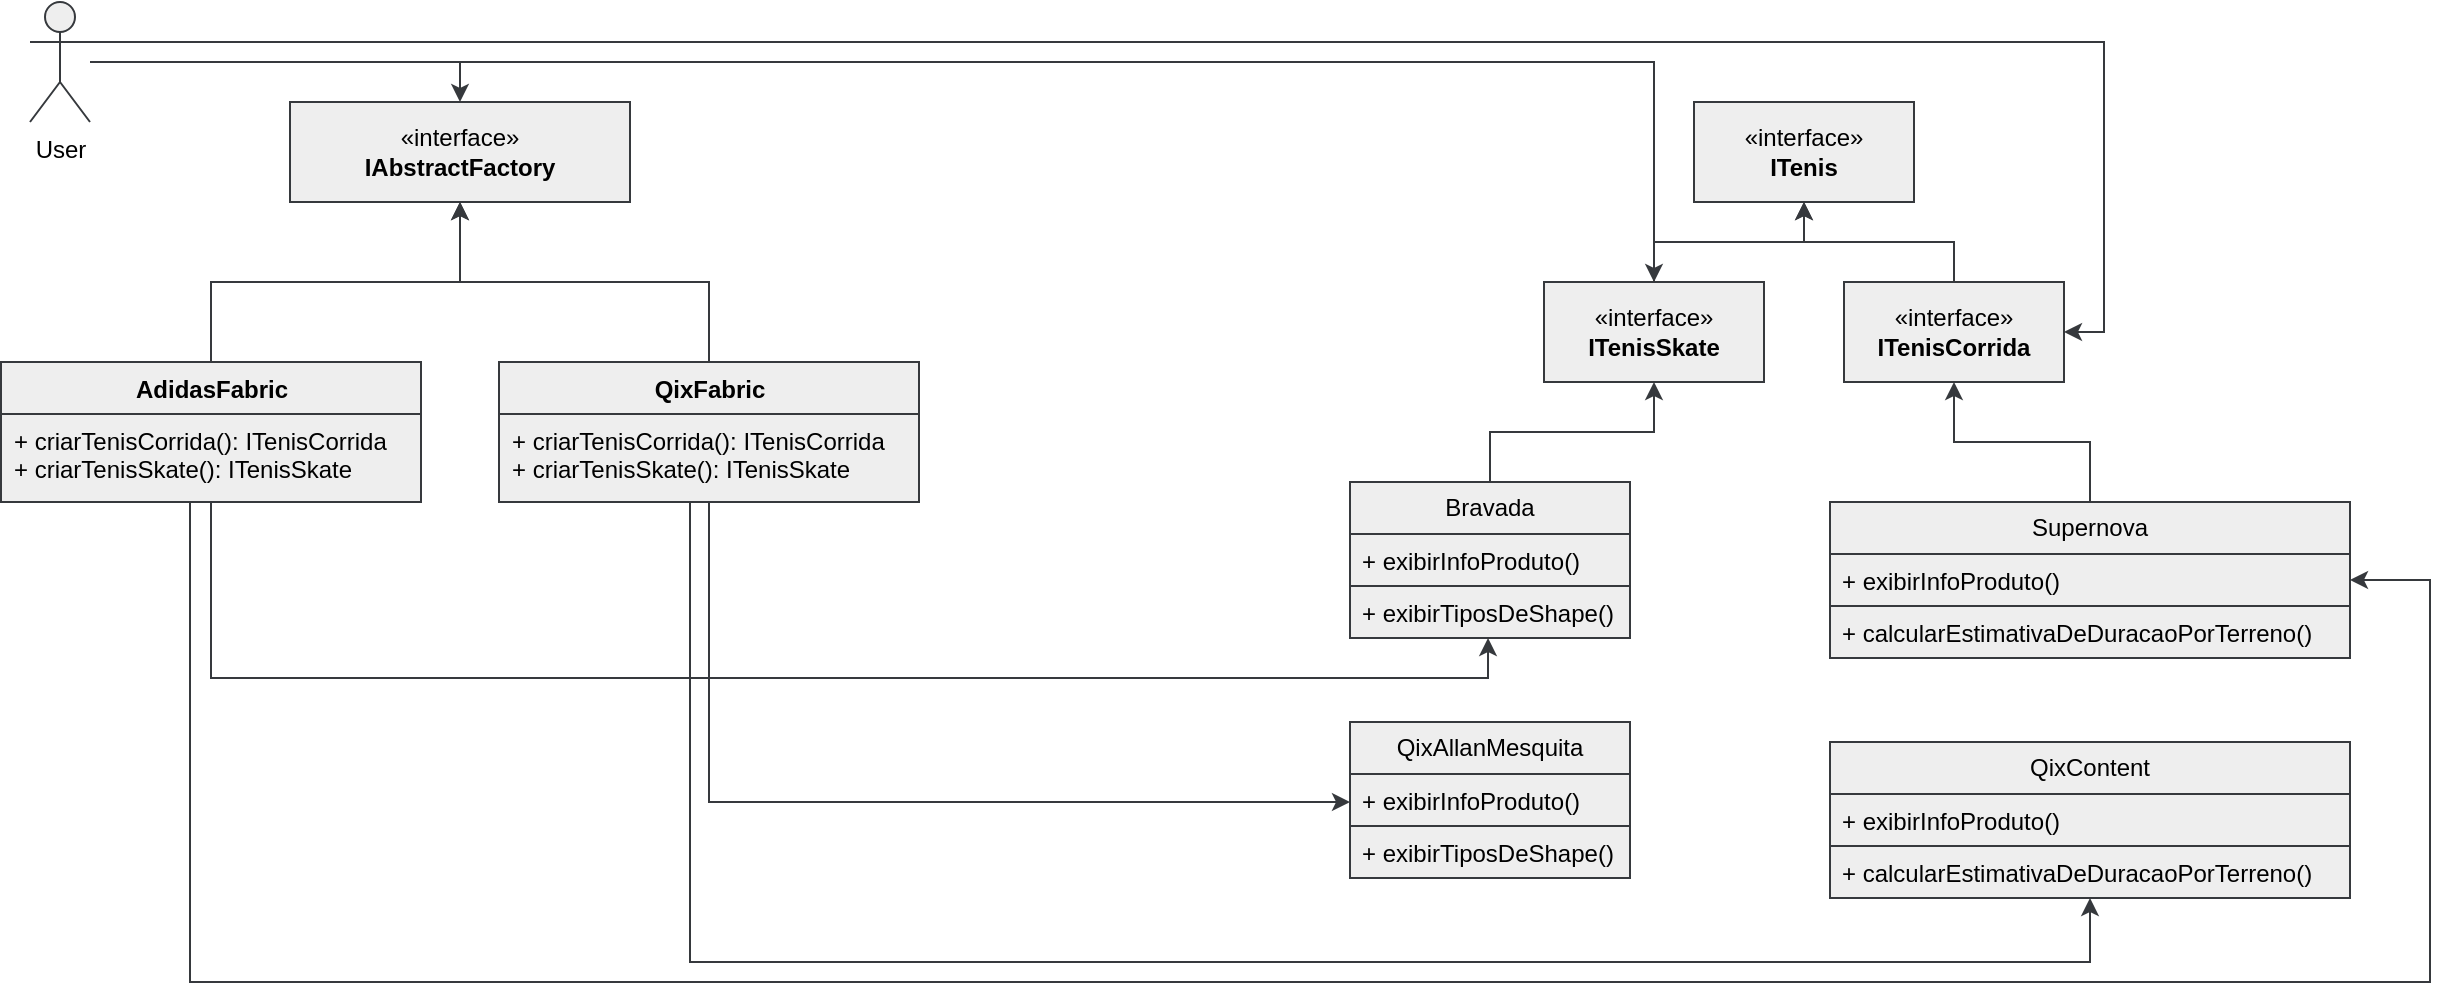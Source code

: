 <mxfile version="24.0.2" type="device">
  <diagram id="C5RBs43oDa-KdzZeNtuy" name="Page-1">
    <mxGraphModel dx="1100" dy="543" grid="1" gridSize="10" guides="1" tooltips="1" connect="1" arrows="1" fold="1" page="1" pageScale="1" pageWidth="827" pageHeight="1169" math="0" shadow="0">
      <root>
        <mxCell id="WIyWlLk6GJQsqaUBKTNV-0" />
        <mxCell id="WIyWlLk6GJQsqaUBKTNV-1" parent="WIyWlLk6GJQsqaUBKTNV-0" />
        <mxCell id="bklwgOd4aa9scbPEdoBd-22" style="edgeStyle=orthogonalEdgeStyle;rounded=0;orthogonalLoop=1;jettySize=auto;html=1;entryX=0.5;entryY=1;entryDx=0;entryDy=0;labelBackgroundColor=none;labelBorderColor=none;fillColor=#eeeeee;strokeColor=#36393d;" edge="1" parent="WIyWlLk6GJQsqaUBKTNV-1" source="bklwgOd4aa9scbPEdoBd-5" target="bklwgOd4aa9scbPEdoBd-14">
          <mxGeometry relative="1" as="geometry" />
        </mxCell>
        <mxCell id="bklwgOd4aa9scbPEdoBd-45" style="edgeStyle=orthogonalEdgeStyle;rounded=0;orthogonalLoop=1;jettySize=auto;html=1;labelBackgroundColor=none;labelBorderColor=none;fillColor=#eeeeee;strokeColor=#36393d;" edge="1" parent="WIyWlLk6GJQsqaUBKTNV-1" source="bklwgOd4aa9scbPEdoBd-5" target="bklwgOd4aa9scbPEdoBd-38">
          <mxGeometry relative="1" as="geometry">
            <Array as="points">
              <mxPoint x="120" y="530" />
              <mxPoint x="1240" y="530" />
              <mxPoint x="1240" y="329" />
            </Array>
          </mxGeometry>
        </mxCell>
        <mxCell id="bklwgOd4aa9scbPEdoBd-5" value="AdidasFabric" style="swimlane;fontStyle=1;align=center;verticalAlign=top;childLayout=stackLayout;horizontal=1;startSize=26;horizontalStack=0;resizeParent=1;resizeParentMax=0;resizeLast=0;collapsible=1;marginBottom=0;whiteSpace=wrap;html=1;labelBackgroundColor=none;labelBorderColor=none;fillColor=#eeeeee;strokeColor=#36393d;" vertex="1" parent="WIyWlLk6GJQsqaUBKTNV-1">
          <mxGeometry x="25.5" y="220" width="210" height="70" as="geometry" />
        </mxCell>
        <mxCell id="bklwgOd4aa9scbPEdoBd-8" value="+&amp;nbsp;criarTenisCorrida(): ITenisCorrida&amp;nbsp;&lt;div&gt;+ criarTenisSkate(): ITenisSkate&lt;/div&gt;" style="text;align=left;verticalAlign=top;spacingLeft=4;spacingRight=4;overflow=hidden;rotatable=0;points=[[0,0.5],[1,0.5]];portConstraint=eastwest;whiteSpace=wrap;html=1;labelBackgroundColor=none;labelBorderColor=none;fillColor=#eeeeee;strokeColor=#36393d;" vertex="1" parent="bklwgOd4aa9scbPEdoBd-5">
          <mxGeometry y="26" width="210" height="44" as="geometry" />
        </mxCell>
        <mxCell id="bklwgOd4aa9scbPEdoBd-14" value="«interface»&lt;br&gt;&lt;span style=&quot;font-weight: 700;&quot;&gt;IAbstractFactory&lt;/span&gt;" style="html=1;whiteSpace=wrap;labelBackgroundColor=none;labelBorderColor=none;fillColor=#eeeeee;strokeColor=#36393d;" vertex="1" parent="WIyWlLk6GJQsqaUBKTNV-1">
          <mxGeometry x="170" y="90" width="170" height="50" as="geometry" />
        </mxCell>
        <mxCell id="bklwgOd4aa9scbPEdoBd-23" style="edgeStyle=orthogonalEdgeStyle;rounded=0;orthogonalLoop=1;jettySize=auto;html=1;entryX=0.5;entryY=1;entryDx=0;entryDy=0;labelBackgroundColor=none;labelBorderColor=none;fillColor=#eeeeee;strokeColor=#36393d;" edge="1" parent="WIyWlLk6GJQsqaUBKTNV-1" source="bklwgOd4aa9scbPEdoBd-20" target="bklwgOd4aa9scbPEdoBd-14">
          <mxGeometry relative="1" as="geometry" />
        </mxCell>
        <mxCell id="bklwgOd4aa9scbPEdoBd-53" style="edgeStyle=orthogonalEdgeStyle;rounded=0;orthogonalLoop=1;jettySize=auto;html=1;labelBackgroundColor=none;labelBorderColor=none;fillColor=#eeeeee;strokeColor=#36393d;" edge="1" parent="WIyWlLk6GJQsqaUBKTNV-1" source="bklwgOd4aa9scbPEdoBd-20" target="bklwgOd4aa9scbPEdoBd-47">
          <mxGeometry relative="1" as="geometry">
            <Array as="points">
              <mxPoint x="380" y="440" />
            </Array>
          </mxGeometry>
        </mxCell>
        <mxCell id="bklwgOd4aa9scbPEdoBd-20" value="QixFabric" style="swimlane;fontStyle=1;align=center;verticalAlign=top;childLayout=stackLayout;horizontal=1;startSize=26;horizontalStack=0;resizeParent=1;resizeParentMax=0;resizeLast=0;collapsible=1;marginBottom=0;whiteSpace=wrap;html=1;labelBackgroundColor=none;labelBorderColor=none;fillColor=#eeeeee;strokeColor=#36393d;" vertex="1" parent="WIyWlLk6GJQsqaUBKTNV-1">
          <mxGeometry x="274.5" y="220" width="210" height="70" as="geometry" />
        </mxCell>
        <mxCell id="bklwgOd4aa9scbPEdoBd-21" value="+&amp;nbsp;criarTenisCorrida(): ITenisCorrida&amp;nbsp;&lt;div&gt;+ criarTenisSkate(): ITenisSkate&lt;/div&gt;" style="text;align=left;verticalAlign=top;spacingLeft=4;spacingRight=4;overflow=hidden;rotatable=0;points=[[0,0.5],[1,0.5]];portConstraint=eastwest;whiteSpace=wrap;html=1;labelBackgroundColor=none;labelBorderColor=none;fillColor=#eeeeee;strokeColor=#36393d;" vertex="1" parent="bklwgOd4aa9scbPEdoBd-20">
          <mxGeometry y="26" width="210" height="44" as="geometry" />
        </mxCell>
        <mxCell id="bklwgOd4aa9scbPEdoBd-24" value="«interface»&lt;br&gt;&lt;b&gt;ITenis&lt;/b&gt;" style="html=1;whiteSpace=wrap;labelBackgroundColor=none;labelBorderColor=none;fillColor=#eeeeee;strokeColor=#36393d;" vertex="1" parent="WIyWlLk6GJQsqaUBKTNV-1">
          <mxGeometry x="872" y="90" width="110" height="50" as="geometry" />
        </mxCell>
        <mxCell id="bklwgOd4aa9scbPEdoBd-31" style="edgeStyle=orthogonalEdgeStyle;rounded=0;orthogonalLoop=1;jettySize=auto;html=1;entryX=0.5;entryY=1;entryDx=0;entryDy=0;labelBackgroundColor=none;labelBorderColor=none;fillColor=#eeeeee;strokeColor=#36393d;" edge="1" parent="WIyWlLk6GJQsqaUBKTNV-1" source="bklwgOd4aa9scbPEdoBd-29" target="bklwgOd4aa9scbPEdoBd-24">
          <mxGeometry relative="1" as="geometry" />
        </mxCell>
        <mxCell id="bklwgOd4aa9scbPEdoBd-29" value="«interface»&lt;br&gt;&lt;b&gt;ITenisSkate&lt;/b&gt;" style="html=1;whiteSpace=wrap;labelBackgroundColor=none;labelBorderColor=none;fillColor=#eeeeee;strokeColor=#36393d;" vertex="1" parent="WIyWlLk6GJQsqaUBKTNV-1">
          <mxGeometry x="797" y="180" width="110" height="50" as="geometry" />
        </mxCell>
        <mxCell id="bklwgOd4aa9scbPEdoBd-32" style="edgeStyle=orthogonalEdgeStyle;rounded=0;orthogonalLoop=1;jettySize=auto;html=1;entryX=0.5;entryY=1;entryDx=0;entryDy=0;labelBackgroundColor=none;labelBorderColor=none;fillColor=#eeeeee;strokeColor=#36393d;" edge="1" parent="WIyWlLk6GJQsqaUBKTNV-1" source="bklwgOd4aa9scbPEdoBd-30" target="bklwgOd4aa9scbPEdoBd-24">
          <mxGeometry relative="1" as="geometry" />
        </mxCell>
        <mxCell id="bklwgOd4aa9scbPEdoBd-30" value="«interface»&lt;br&gt;&lt;b&gt;ITenisCorrida&lt;/b&gt;" style="html=1;whiteSpace=wrap;labelBackgroundColor=none;labelBorderColor=none;fillColor=#eeeeee;strokeColor=#36393d;" vertex="1" parent="WIyWlLk6GJQsqaUBKTNV-1">
          <mxGeometry x="947" y="180" width="110" height="50" as="geometry" />
        </mxCell>
        <mxCell id="bklwgOd4aa9scbPEdoBd-46" style="edgeStyle=orthogonalEdgeStyle;rounded=0;orthogonalLoop=1;jettySize=auto;html=1;labelBackgroundColor=none;labelBorderColor=none;fillColor=#eeeeee;strokeColor=#36393d;" edge="1" parent="WIyWlLk6GJQsqaUBKTNV-1" source="bklwgOd4aa9scbPEdoBd-33" target="bklwgOd4aa9scbPEdoBd-14">
          <mxGeometry relative="1" as="geometry">
            <Array as="points">
              <mxPoint x="255" y="70" />
            </Array>
          </mxGeometry>
        </mxCell>
        <mxCell id="bklwgOd4aa9scbPEdoBd-55" style="edgeStyle=orthogonalEdgeStyle;rounded=0;orthogonalLoop=1;jettySize=auto;html=1;labelBackgroundColor=none;labelBorderColor=none;fillColor=#eeeeee;strokeColor=#36393d;" edge="1" parent="WIyWlLk6GJQsqaUBKTNV-1" source="bklwgOd4aa9scbPEdoBd-33" target="bklwgOd4aa9scbPEdoBd-29">
          <mxGeometry relative="1" as="geometry" />
        </mxCell>
        <mxCell id="bklwgOd4aa9scbPEdoBd-56" style="edgeStyle=orthogonalEdgeStyle;rounded=0;orthogonalLoop=1;jettySize=auto;html=1;entryX=1;entryY=0.5;entryDx=0;entryDy=0;labelBackgroundColor=none;labelBorderColor=none;fillColor=#eeeeee;strokeColor=#36393d;" edge="1" parent="WIyWlLk6GJQsqaUBKTNV-1" source="bklwgOd4aa9scbPEdoBd-33" target="bklwgOd4aa9scbPEdoBd-30">
          <mxGeometry relative="1" as="geometry">
            <Array as="points">
              <mxPoint x="1077" y="60" />
              <mxPoint x="1077" y="205" />
            </Array>
          </mxGeometry>
        </mxCell>
        <mxCell id="bklwgOd4aa9scbPEdoBd-33" value="User&lt;div&gt;&lt;br&gt;&lt;/div&gt;" style="shape=umlActor;verticalLabelPosition=bottom;verticalAlign=top;html=1;labelBackgroundColor=none;labelBorderColor=none;fillColor=#eeeeee;strokeColor=#36393d;" vertex="1" parent="WIyWlLk6GJQsqaUBKTNV-1">
          <mxGeometry x="40" y="40" width="30" height="60" as="geometry" />
        </mxCell>
        <mxCell id="bklwgOd4aa9scbPEdoBd-41" style="edgeStyle=orthogonalEdgeStyle;rounded=0;orthogonalLoop=1;jettySize=auto;html=1;labelBackgroundColor=none;labelBorderColor=none;fillColor=#eeeeee;strokeColor=#36393d;" edge="1" parent="WIyWlLk6GJQsqaUBKTNV-1" source="bklwgOd4aa9scbPEdoBd-34" target="bklwgOd4aa9scbPEdoBd-29">
          <mxGeometry relative="1" as="geometry" />
        </mxCell>
        <mxCell id="bklwgOd4aa9scbPEdoBd-34" value="Bravada" style="swimlane;fontStyle=0;childLayout=stackLayout;horizontal=1;startSize=26;horizontalStack=0;resizeParent=1;resizeParentMax=0;resizeLast=0;collapsible=1;marginBottom=0;whiteSpace=wrap;html=1;labelBackgroundColor=none;labelBorderColor=none;fillColor=#eeeeee;strokeColor=#36393d;" vertex="1" parent="WIyWlLk6GJQsqaUBKTNV-1">
          <mxGeometry x="700" y="280" width="140" height="78" as="geometry" />
        </mxCell>
        <mxCell id="bklwgOd4aa9scbPEdoBd-35" value="+&amp;nbsp;exibirInfoProduto()" style="text;align=left;verticalAlign=top;spacingLeft=4;spacingRight=4;overflow=hidden;rotatable=0;points=[[0,0.5],[1,0.5]];portConstraint=eastwest;whiteSpace=wrap;html=1;labelBackgroundColor=none;labelBorderColor=none;fillColor=#eeeeee;strokeColor=#36393d;" vertex="1" parent="bklwgOd4aa9scbPEdoBd-34">
          <mxGeometry y="26" width="140" height="26" as="geometry" />
        </mxCell>
        <mxCell id="bklwgOd4aa9scbPEdoBd-36" value="+&amp;nbsp;exibirTiposDeShape()" style="text;align=left;verticalAlign=top;spacingLeft=4;spacingRight=4;overflow=hidden;rotatable=0;points=[[0,0.5],[1,0.5]];portConstraint=eastwest;whiteSpace=wrap;html=1;labelBackgroundColor=none;labelBorderColor=none;fillColor=#eeeeee;strokeColor=#36393d;" vertex="1" parent="bklwgOd4aa9scbPEdoBd-34">
          <mxGeometry y="52" width="140" height="26" as="geometry" />
        </mxCell>
        <mxCell id="bklwgOd4aa9scbPEdoBd-42" style="edgeStyle=orthogonalEdgeStyle;rounded=0;orthogonalLoop=1;jettySize=auto;html=1;labelBackgroundColor=none;labelBorderColor=none;fillColor=#eeeeee;strokeColor=#36393d;" edge="1" parent="WIyWlLk6GJQsqaUBKTNV-1" source="bklwgOd4aa9scbPEdoBd-38" target="bklwgOd4aa9scbPEdoBd-30">
          <mxGeometry relative="1" as="geometry" />
        </mxCell>
        <mxCell id="bklwgOd4aa9scbPEdoBd-38" value="Supernova" style="swimlane;fontStyle=0;childLayout=stackLayout;horizontal=1;startSize=26;horizontalStack=0;resizeParent=1;resizeParentMax=0;resizeLast=0;collapsible=1;marginBottom=0;whiteSpace=wrap;html=1;labelBackgroundColor=none;rounded=0;labelBorderColor=none;fillColor=#eeeeee;strokeColor=#36393d;" vertex="1" parent="WIyWlLk6GJQsqaUBKTNV-1">
          <mxGeometry x="940" y="290" width="260" height="78" as="geometry" />
        </mxCell>
        <mxCell id="bklwgOd4aa9scbPEdoBd-39" value="+&amp;nbsp;exibirInfoProduto()" style="text;align=left;verticalAlign=top;spacingLeft=4;spacingRight=4;overflow=hidden;rotatable=0;points=[[0,0.5],[1,0.5]];portConstraint=eastwest;whiteSpace=wrap;html=1;labelBackgroundColor=none;labelBorderColor=none;fillColor=#eeeeee;strokeColor=#36393d;" vertex="1" parent="bklwgOd4aa9scbPEdoBd-38">
          <mxGeometry y="26" width="260" height="26" as="geometry" />
        </mxCell>
        <mxCell id="bklwgOd4aa9scbPEdoBd-40" value="+ calcularEstimativaDeDuracaoPorTerreno()" style="text;align=left;verticalAlign=top;spacingLeft=4;spacingRight=4;overflow=hidden;rotatable=0;points=[[0,0.5],[1,0.5]];portConstraint=eastwest;whiteSpace=wrap;html=1;labelBackgroundColor=none;labelBorderColor=none;fillColor=#eeeeee;strokeColor=#36393d;" vertex="1" parent="bklwgOd4aa9scbPEdoBd-38">
          <mxGeometry y="52" width="260" height="26" as="geometry" />
        </mxCell>
        <mxCell id="bklwgOd4aa9scbPEdoBd-43" style="edgeStyle=orthogonalEdgeStyle;rounded=0;orthogonalLoop=1;jettySize=auto;html=1;entryX=0.493;entryY=1;entryDx=0;entryDy=0;entryPerimeter=0;labelBackgroundColor=none;labelBorderColor=none;fillColor=#eeeeee;strokeColor=#36393d;" edge="1" parent="WIyWlLk6GJQsqaUBKTNV-1" source="bklwgOd4aa9scbPEdoBd-5" target="bklwgOd4aa9scbPEdoBd-36">
          <mxGeometry relative="1" as="geometry" />
        </mxCell>
        <mxCell id="bklwgOd4aa9scbPEdoBd-47" value="QixAllanMesquita" style="swimlane;fontStyle=0;childLayout=stackLayout;horizontal=1;startSize=26;horizontalStack=0;resizeParent=1;resizeParentMax=0;resizeLast=0;collapsible=1;marginBottom=0;whiteSpace=wrap;html=1;labelBackgroundColor=none;labelBorderColor=none;fillColor=#eeeeee;strokeColor=#36393d;" vertex="1" parent="WIyWlLk6GJQsqaUBKTNV-1">
          <mxGeometry x="700" y="400" width="140" height="78" as="geometry" />
        </mxCell>
        <mxCell id="bklwgOd4aa9scbPEdoBd-48" value="+&amp;nbsp;exibirInfoProduto()" style="text;align=left;verticalAlign=top;spacingLeft=4;spacingRight=4;overflow=hidden;rotatable=0;points=[[0,0.5],[1,0.5]];portConstraint=eastwest;whiteSpace=wrap;html=1;labelBackgroundColor=none;labelBorderColor=none;fillColor=#eeeeee;strokeColor=#36393d;" vertex="1" parent="bklwgOd4aa9scbPEdoBd-47">
          <mxGeometry y="26" width="140" height="26" as="geometry" />
        </mxCell>
        <mxCell id="bklwgOd4aa9scbPEdoBd-49" value="+&amp;nbsp;exibirTiposDeShape()" style="text;align=left;verticalAlign=top;spacingLeft=4;spacingRight=4;overflow=hidden;rotatable=0;points=[[0,0.5],[1,0.5]];portConstraint=eastwest;whiteSpace=wrap;html=1;labelBackgroundColor=none;labelBorderColor=none;fillColor=#eeeeee;strokeColor=#36393d;" vertex="1" parent="bklwgOd4aa9scbPEdoBd-47">
          <mxGeometry y="52" width="140" height="26" as="geometry" />
        </mxCell>
        <mxCell id="bklwgOd4aa9scbPEdoBd-50" value="QixContent" style="swimlane;fontStyle=0;childLayout=stackLayout;horizontal=1;startSize=26;horizontalStack=0;resizeParent=1;resizeParentMax=0;resizeLast=0;collapsible=1;marginBottom=0;whiteSpace=wrap;html=1;labelBackgroundColor=none;labelBorderColor=none;fillColor=#eeeeee;strokeColor=#36393d;" vertex="1" parent="WIyWlLk6GJQsqaUBKTNV-1">
          <mxGeometry x="940" y="410" width="260" height="78" as="geometry" />
        </mxCell>
        <mxCell id="bklwgOd4aa9scbPEdoBd-51" value="+&amp;nbsp;exibirInfoProduto()" style="text;align=left;verticalAlign=top;spacingLeft=4;spacingRight=4;overflow=hidden;rotatable=0;points=[[0,0.5],[1,0.5]];portConstraint=eastwest;whiteSpace=wrap;html=1;labelBackgroundColor=none;labelBorderColor=none;fillColor=#eeeeee;strokeColor=#36393d;" vertex="1" parent="bklwgOd4aa9scbPEdoBd-50">
          <mxGeometry y="26" width="260" height="26" as="geometry" />
        </mxCell>
        <mxCell id="bklwgOd4aa9scbPEdoBd-52" value="+ calcularEstimativaDeDuracaoPorTerreno()" style="text;align=left;verticalAlign=top;spacingLeft=4;spacingRight=4;overflow=hidden;rotatable=0;points=[[0,0.5],[1,0.5]];portConstraint=eastwest;whiteSpace=wrap;html=1;labelBackgroundColor=none;labelBorderColor=none;fillColor=#eeeeee;strokeColor=#36393d;" vertex="1" parent="bklwgOd4aa9scbPEdoBd-50">
          <mxGeometry y="52" width="260" height="26" as="geometry" />
        </mxCell>
        <mxCell id="bklwgOd4aa9scbPEdoBd-54" style="edgeStyle=orthogonalEdgeStyle;rounded=0;orthogonalLoop=1;jettySize=auto;html=1;labelBackgroundColor=none;labelBorderColor=none;fillColor=#eeeeee;strokeColor=#36393d;" edge="1" parent="WIyWlLk6GJQsqaUBKTNV-1" source="bklwgOd4aa9scbPEdoBd-21" target="bklwgOd4aa9scbPEdoBd-50">
          <mxGeometry relative="1" as="geometry">
            <Array as="points">
              <mxPoint x="370" y="520" />
              <mxPoint x="1070" y="520" />
            </Array>
          </mxGeometry>
        </mxCell>
      </root>
    </mxGraphModel>
  </diagram>
</mxfile>
